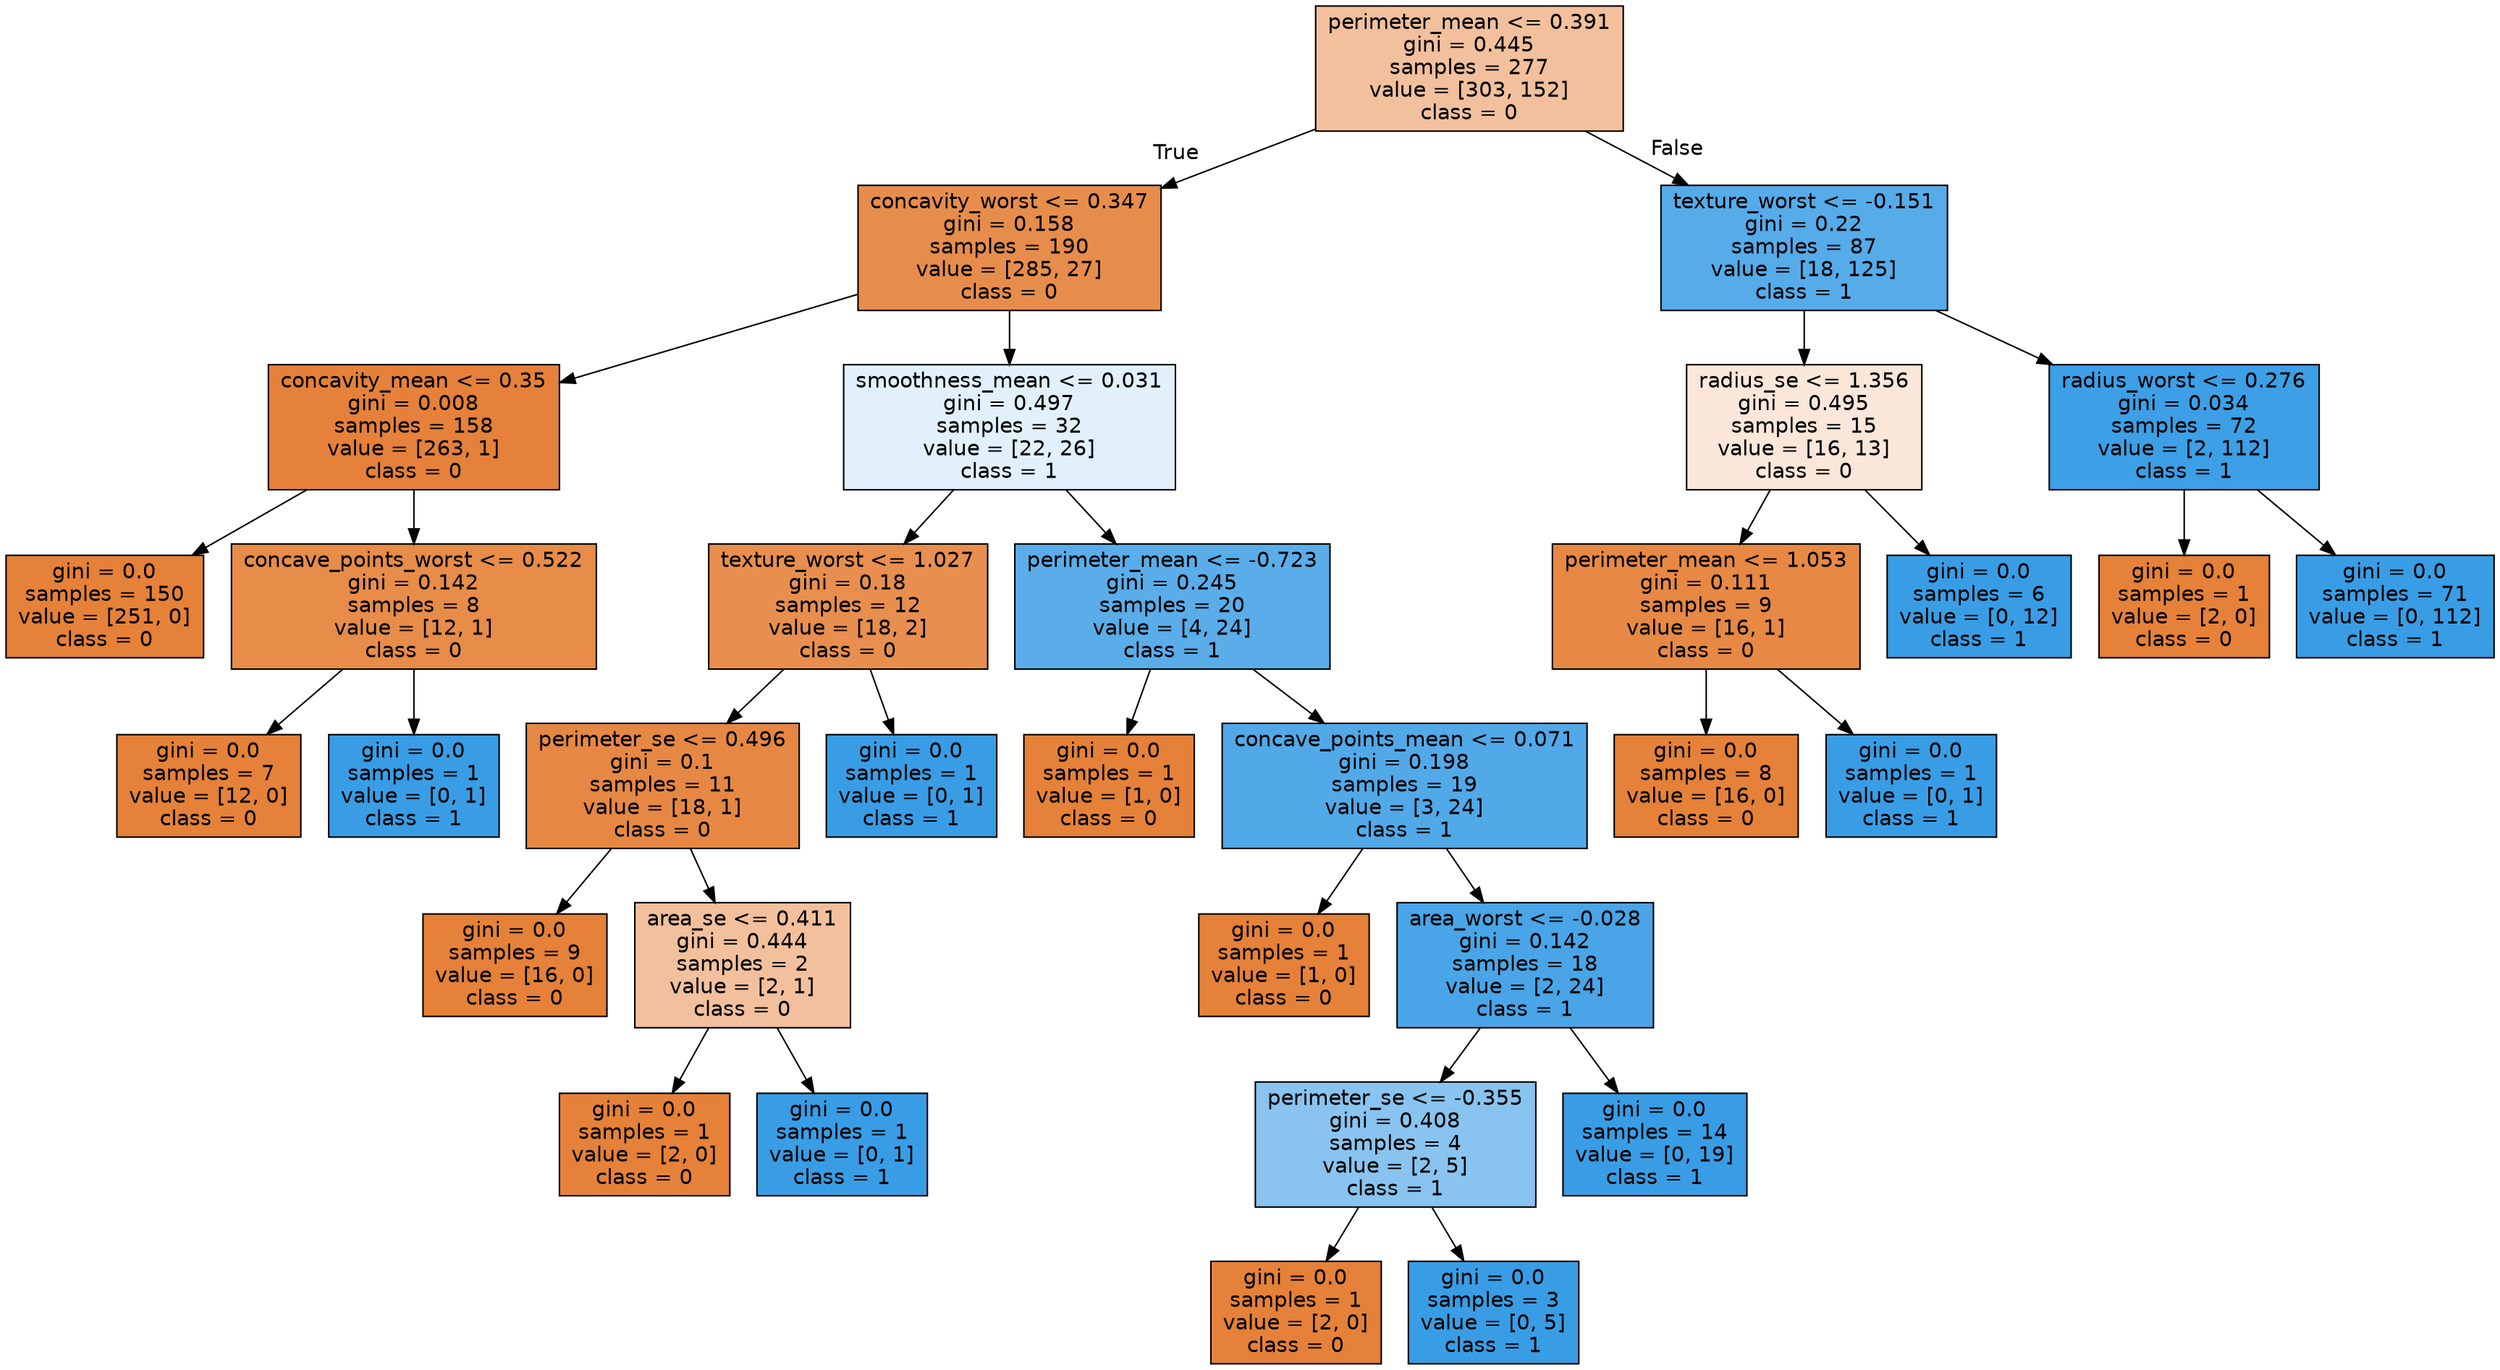 digraph Tree {
node [shape=box, style="filled", color="black", fontname="helvetica"] ;
edge [fontname="helvetica"] ;
0 [label="perimeter_mean <= 0.391\ngini = 0.445\nsamples = 277\nvalue = [303, 152]\nclass = 0", fillcolor="#f2c09c"] ;
1 [label="concavity_worst <= 0.347\ngini = 0.158\nsamples = 190\nvalue = [285, 27]\nclass = 0", fillcolor="#e78d4c"] ;
0 -> 1 [labeldistance=2.5, labelangle=45, headlabel="True"] ;
2 [label="concavity_mean <= 0.35\ngini = 0.008\nsamples = 158\nvalue = [263, 1]\nclass = 0", fillcolor="#e5813a"] ;
1 -> 2 ;
3 [label="gini = 0.0\nsamples = 150\nvalue = [251, 0]\nclass = 0", fillcolor="#e58139"] ;
2 -> 3 ;
4 [label="concave_points_worst <= 0.522\ngini = 0.142\nsamples = 8\nvalue = [12, 1]\nclass = 0", fillcolor="#e78c49"] ;
2 -> 4 ;
5 [label="gini = 0.0\nsamples = 7\nvalue = [12, 0]\nclass = 0", fillcolor="#e58139"] ;
4 -> 5 ;
6 [label="gini = 0.0\nsamples = 1\nvalue = [0, 1]\nclass = 1", fillcolor="#399de5"] ;
4 -> 6 ;
7 [label="smoothness_mean <= 0.031\ngini = 0.497\nsamples = 32\nvalue = [22, 26]\nclass = 1", fillcolor="#e1f0fb"] ;
1 -> 7 ;
8 [label="texture_worst <= 1.027\ngini = 0.18\nsamples = 12\nvalue = [18, 2]\nclass = 0", fillcolor="#e88f4f"] ;
7 -> 8 ;
9 [label="perimeter_se <= 0.496\ngini = 0.1\nsamples = 11\nvalue = [18, 1]\nclass = 0", fillcolor="#e68844"] ;
8 -> 9 ;
10 [label="gini = 0.0\nsamples = 9\nvalue = [16, 0]\nclass = 0", fillcolor="#e58139"] ;
9 -> 10 ;
11 [label="area_se <= 0.411\ngini = 0.444\nsamples = 2\nvalue = [2, 1]\nclass = 0", fillcolor="#f2c09c"] ;
9 -> 11 ;
12 [label="gini = 0.0\nsamples = 1\nvalue = [2, 0]\nclass = 0", fillcolor="#e58139"] ;
11 -> 12 ;
13 [label="gini = 0.0\nsamples = 1\nvalue = [0, 1]\nclass = 1", fillcolor="#399de5"] ;
11 -> 13 ;
14 [label="gini = 0.0\nsamples = 1\nvalue = [0, 1]\nclass = 1", fillcolor="#399de5"] ;
8 -> 14 ;
15 [label="perimeter_mean <= -0.723\ngini = 0.245\nsamples = 20\nvalue = [4, 24]\nclass = 1", fillcolor="#5aade9"] ;
7 -> 15 ;
16 [label="gini = 0.0\nsamples = 1\nvalue = [1, 0]\nclass = 0", fillcolor="#e58139"] ;
15 -> 16 ;
17 [label="concave_points_mean <= 0.071\ngini = 0.198\nsamples = 19\nvalue = [3, 24]\nclass = 1", fillcolor="#52a9e8"] ;
15 -> 17 ;
18 [label="gini = 0.0\nsamples = 1\nvalue = [1, 0]\nclass = 0", fillcolor="#e58139"] ;
17 -> 18 ;
19 [label="area_worst <= -0.028\ngini = 0.142\nsamples = 18\nvalue = [2, 24]\nclass = 1", fillcolor="#49a5e7"] ;
17 -> 19 ;
20 [label="perimeter_se <= -0.355\ngini = 0.408\nsamples = 4\nvalue = [2, 5]\nclass = 1", fillcolor="#88c4ef"] ;
19 -> 20 ;
21 [label="gini = 0.0\nsamples = 1\nvalue = [2, 0]\nclass = 0", fillcolor="#e58139"] ;
20 -> 21 ;
22 [label="gini = 0.0\nsamples = 3\nvalue = [0, 5]\nclass = 1", fillcolor="#399de5"] ;
20 -> 22 ;
23 [label="gini = 0.0\nsamples = 14\nvalue = [0, 19]\nclass = 1", fillcolor="#399de5"] ;
19 -> 23 ;
24 [label="texture_worst <= -0.151\ngini = 0.22\nsamples = 87\nvalue = [18, 125]\nclass = 1", fillcolor="#56abe9"] ;
0 -> 24 [labeldistance=2.5, labelangle=-45, headlabel="False"] ;
25 [label="radius_se <= 1.356\ngini = 0.495\nsamples = 15\nvalue = [16, 13]\nclass = 0", fillcolor="#fae7da"] ;
24 -> 25 ;
26 [label="perimeter_mean <= 1.053\ngini = 0.111\nsamples = 9\nvalue = [16, 1]\nclass = 0", fillcolor="#e78945"] ;
25 -> 26 ;
27 [label="gini = 0.0\nsamples = 8\nvalue = [16, 0]\nclass = 0", fillcolor="#e58139"] ;
26 -> 27 ;
28 [label="gini = 0.0\nsamples = 1\nvalue = [0, 1]\nclass = 1", fillcolor="#399de5"] ;
26 -> 28 ;
29 [label="gini = 0.0\nsamples = 6\nvalue = [0, 12]\nclass = 1", fillcolor="#399de5"] ;
25 -> 29 ;
30 [label="radius_worst <= 0.276\ngini = 0.034\nsamples = 72\nvalue = [2, 112]\nclass = 1", fillcolor="#3d9fe5"] ;
24 -> 30 ;
31 [label="gini = 0.0\nsamples = 1\nvalue = [2, 0]\nclass = 0", fillcolor="#e58139"] ;
30 -> 31 ;
32 [label="gini = 0.0\nsamples = 71\nvalue = [0, 112]\nclass = 1", fillcolor="#399de5"] ;
30 -> 32 ;
}